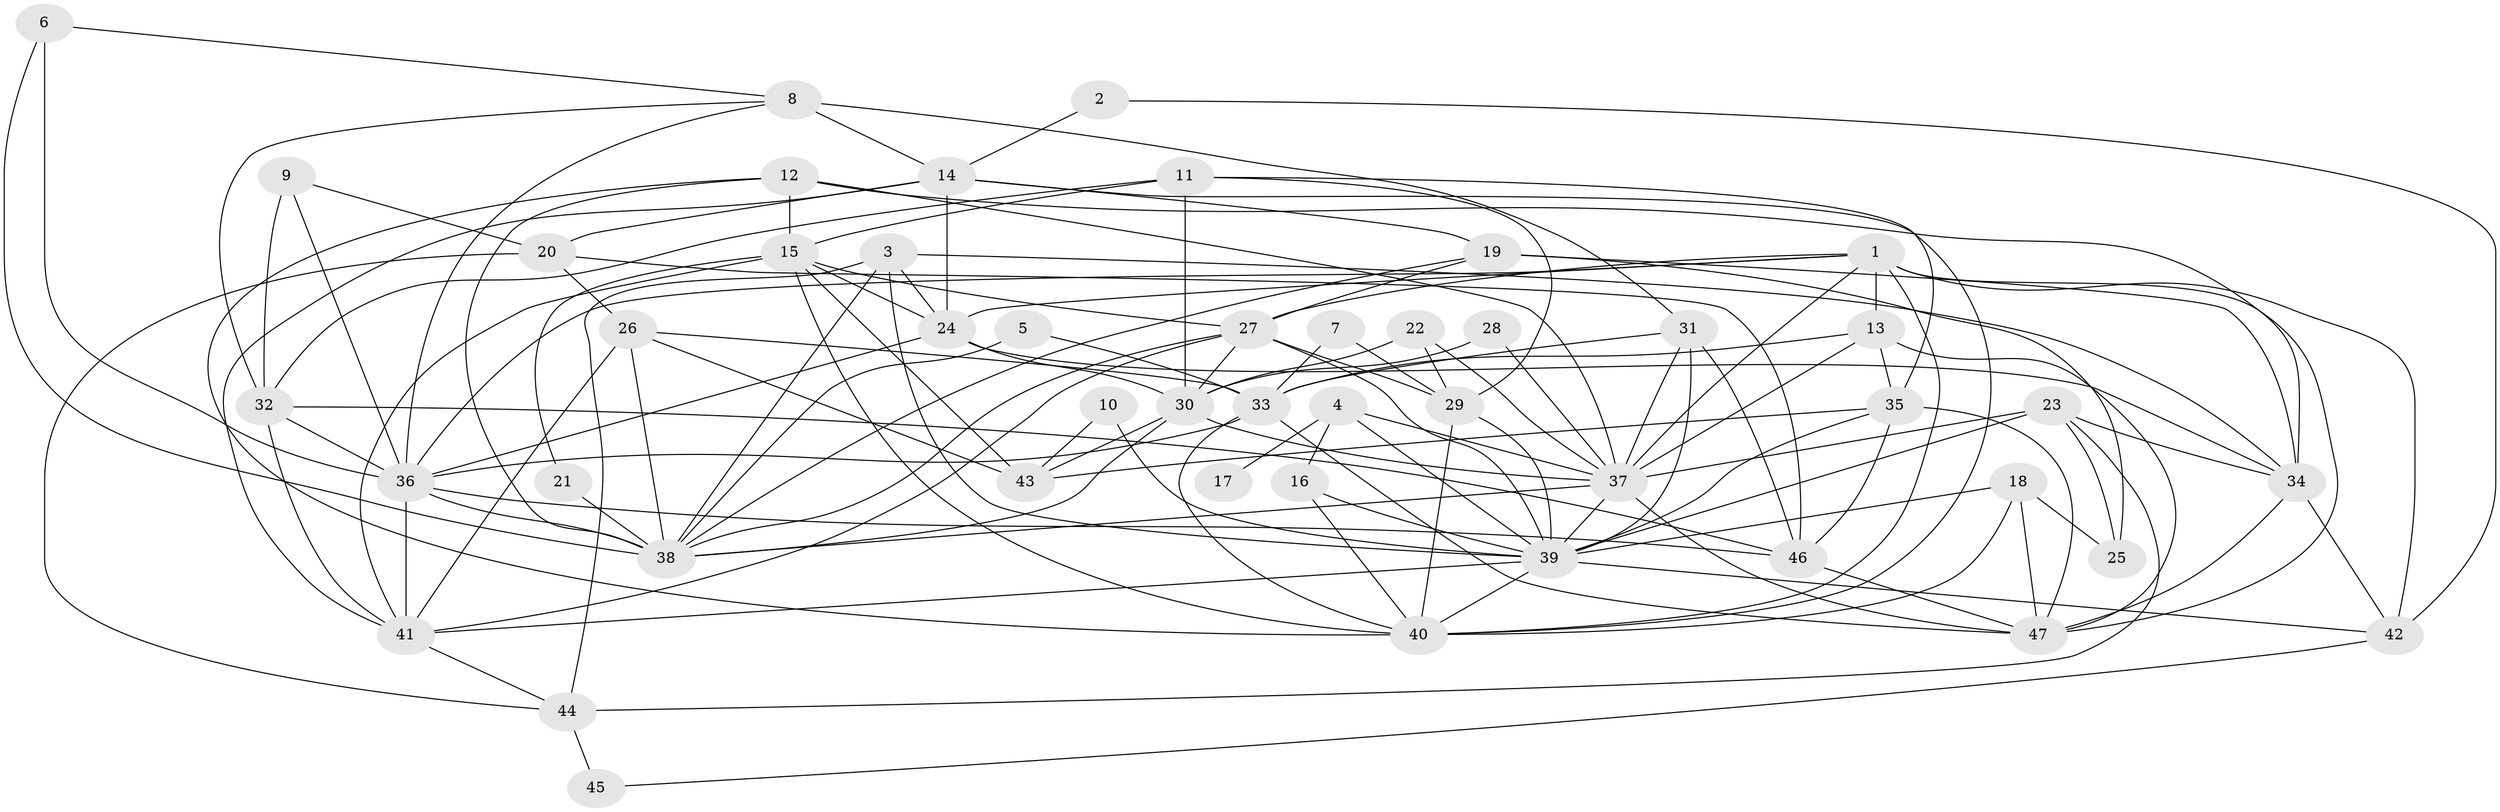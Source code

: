 // original degree distribution, {5: 0.2872340425531915, 3: 0.24468085106382978, 4: 0.2872340425531915, 2: 0.11702127659574468, 6: 0.010638297872340425, 7: 0.0425531914893617, 8: 0.010638297872340425}
// Generated by graph-tools (version 1.1) at 2025/26/03/09/25 03:26:18]
// undirected, 47 vertices, 130 edges
graph export_dot {
graph [start="1"]
  node [color=gray90,style=filled];
  1;
  2;
  3;
  4;
  5;
  6;
  7;
  8;
  9;
  10;
  11;
  12;
  13;
  14;
  15;
  16;
  17;
  18;
  19;
  20;
  21;
  22;
  23;
  24;
  25;
  26;
  27;
  28;
  29;
  30;
  31;
  32;
  33;
  34;
  35;
  36;
  37;
  38;
  39;
  40;
  41;
  42;
  43;
  44;
  45;
  46;
  47;
  1 -- 13 [weight=1.0];
  1 -- 24 [weight=1.0];
  1 -- 27 [weight=1.0];
  1 -- 36 [weight=1.0];
  1 -- 37 [weight=1.0];
  1 -- 40 [weight=1.0];
  1 -- 42 [weight=2.0];
  1 -- 47 [weight=1.0];
  2 -- 14 [weight=1.0];
  2 -- 42 [weight=1.0];
  3 -- 24 [weight=1.0];
  3 -- 34 [weight=1.0];
  3 -- 38 [weight=1.0];
  3 -- 39 [weight=1.0];
  3 -- 44 [weight=1.0];
  4 -- 16 [weight=1.0];
  4 -- 17 [weight=2.0];
  4 -- 37 [weight=1.0];
  4 -- 39 [weight=1.0];
  5 -- 33 [weight=1.0];
  5 -- 38 [weight=1.0];
  6 -- 8 [weight=1.0];
  6 -- 36 [weight=1.0];
  6 -- 38 [weight=1.0];
  7 -- 29 [weight=1.0];
  7 -- 33 [weight=1.0];
  8 -- 14 [weight=2.0];
  8 -- 31 [weight=1.0];
  8 -- 32 [weight=1.0];
  8 -- 36 [weight=1.0];
  9 -- 20 [weight=1.0];
  9 -- 32 [weight=1.0];
  9 -- 36 [weight=1.0];
  10 -- 39 [weight=1.0];
  10 -- 43 [weight=1.0];
  11 -- 15 [weight=1.0];
  11 -- 29 [weight=1.0];
  11 -- 30 [weight=1.0];
  11 -- 32 [weight=1.0];
  11 -- 35 [weight=1.0];
  12 -- 15 [weight=1.0];
  12 -- 34 [weight=1.0];
  12 -- 37 [weight=1.0];
  12 -- 38 [weight=1.0];
  12 -- 40 [weight=1.0];
  13 -- 33 [weight=1.0];
  13 -- 35 [weight=1.0];
  13 -- 37 [weight=1.0];
  13 -- 47 [weight=1.0];
  14 -- 19 [weight=2.0];
  14 -- 20 [weight=1.0];
  14 -- 24 [weight=1.0];
  14 -- 40 [weight=1.0];
  14 -- 41 [weight=1.0];
  15 -- 21 [weight=1.0];
  15 -- 24 [weight=1.0];
  15 -- 27 [weight=1.0];
  15 -- 40 [weight=2.0];
  15 -- 41 [weight=1.0];
  15 -- 43 [weight=1.0];
  16 -- 39 [weight=1.0];
  16 -- 40 [weight=1.0];
  18 -- 25 [weight=1.0];
  18 -- 39 [weight=1.0];
  18 -- 40 [weight=1.0];
  18 -- 47 [weight=1.0];
  19 -- 25 [weight=1.0];
  19 -- 27 [weight=1.0];
  19 -- 34 [weight=1.0];
  19 -- 38 [weight=1.0];
  20 -- 26 [weight=1.0];
  20 -- 44 [weight=1.0];
  20 -- 46 [weight=1.0];
  21 -- 38 [weight=1.0];
  22 -- 29 [weight=1.0];
  22 -- 30 [weight=1.0];
  22 -- 37 [weight=1.0];
  23 -- 25 [weight=1.0];
  23 -- 34 [weight=1.0];
  23 -- 37 [weight=1.0];
  23 -- 39 [weight=1.0];
  23 -- 44 [weight=1.0];
  24 -- 30 [weight=1.0];
  24 -- 34 [weight=1.0];
  24 -- 36 [weight=1.0];
  26 -- 33 [weight=2.0];
  26 -- 38 [weight=1.0];
  26 -- 41 [weight=1.0];
  26 -- 43 [weight=1.0];
  27 -- 29 [weight=1.0];
  27 -- 30 [weight=1.0];
  27 -- 38 [weight=1.0];
  27 -- 39 [weight=1.0];
  27 -- 41 [weight=1.0];
  28 -- 30 [weight=1.0];
  28 -- 37 [weight=1.0];
  29 -- 39 [weight=1.0];
  29 -- 40 [weight=1.0];
  30 -- 37 [weight=1.0];
  30 -- 38 [weight=1.0];
  30 -- 43 [weight=1.0];
  31 -- 33 [weight=1.0];
  31 -- 37 [weight=1.0];
  31 -- 39 [weight=1.0];
  31 -- 46 [weight=2.0];
  32 -- 36 [weight=1.0];
  32 -- 41 [weight=1.0];
  32 -- 46 [weight=2.0];
  33 -- 36 [weight=2.0];
  33 -- 40 [weight=1.0];
  33 -- 47 [weight=1.0];
  34 -- 42 [weight=1.0];
  34 -- 47 [weight=1.0];
  35 -- 39 [weight=1.0];
  35 -- 43 [weight=1.0];
  35 -- 46 [weight=1.0];
  35 -- 47 [weight=1.0];
  36 -- 38 [weight=1.0];
  36 -- 41 [weight=2.0];
  36 -- 46 [weight=1.0];
  37 -- 38 [weight=1.0];
  37 -- 39 [weight=1.0];
  37 -- 47 [weight=1.0];
  39 -- 40 [weight=1.0];
  39 -- 41 [weight=1.0];
  39 -- 42 [weight=1.0];
  41 -- 44 [weight=1.0];
  42 -- 45 [weight=1.0];
  44 -- 45 [weight=1.0];
  46 -- 47 [weight=1.0];
}
